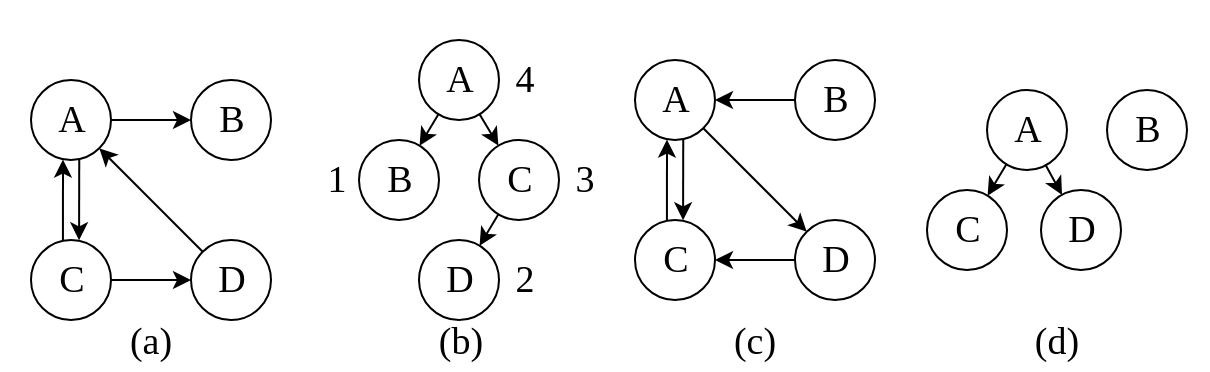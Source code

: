 <mxfile version="23.0.2" type="device">
  <diagram id="fUafRxIef-tSXUpMKm0c" name="第 1 页">
    <mxGraphModel dx="795" dy="562" grid="1" gridSize="10" guides="1" tooltips="1" connect="1" arrows="1" fold="1" page="1" pageScale="1" pageWidth="827" pageHeight="1169" math="0" shadow="0">
      <root>
        <mxCell id="0" />
        <mxCell id="1" parent="0" />
        <mxCell id="46" value="&lt;font style=&quot;font-size: 19px;&quot; face=&quot;Times New Roman&quot;&gt;(a)&lt;/font&gt;" style="rounded=0;whiteSpace=wrap;html=1;container=1;verticalAlign=bottom;strokeColor=none;fontFamily=Times New Roman;fontSize=19;fillColor=none;" parent="1" vertex="1">
          <mxGeometry x="70" y="320" width="151" height="170" as="geometry">
            <mxRectangle x="177" y="190" width="50" height="40" as="alternateBounds" />
          </mxGeometry>
        </mxCell>
        <mxCell id="25" value="" style="group" parent="46" vertex="1" connectable="0">
          <mxGeometry x="15.5" y="25" width="120" height="120" as="geometry" />
        </mxCell>
        <mxCell id="2" value="B" style="ellipse;whiteSpace=wrap;html=1;fontFamily=Times New Roman;fontSize=19;" parent="25" vertex="1">
          <mxGeometry x="80" width="40" height="40" as="geometry" />
        </mxCell>
        <mxCell id="6" style="edgeStyle=none;html=1;" parent="25" source="3" target="2" edge="1">
          <mxGeometry relative="1" as="geometry" />
        </mxCell>
        <mxCell id="3" value="A" style="ellipse;whiteSpace=wrap;html=1;fontFamily=Times New Roman;fontSize=19;" parent="25" vertex="1">
          <mxGeometry width="40" height="40" as="geometry" />
        </mxCell>
        <mxCell id="10" style="edgeStyle=none;html=1;exitX=0.399;exitY=0.003;exitDx=0;exitDy=0;exitPerimeter=0;entryX=0.4;entryY=0.995;entryDx=0;entryDy=0;entryPerimeter=0;" parent="25" source="4" target="3" edge="1">
          <mxGeometry relative="1" as="geometry" />
        </mxCell>
        <mxCell id="4" value="C" style="ellipse;whiteSpace=wrap;html=1;fontFamily=Times New Roman;fontSize=19;" parent="25" vertex="1">
          <mxGeometry y="80" width="40" height="40" as="geometry" />
        </mxCell>
        <mxCell id="9" style="edgeStyle=none;html=1;exitX=0.603;exitY=0.996;exitDx=0;exitDy=0;exitPerimeter=0;entryX=0.601;entryY=0.004;entryDx=0;entryDy=0;entryPerimeter=0;" parent="25" source="3" target="4" edge="1">
          <mxGeometry relative="1" as="geometry" />
        </mxCell>
        <mxCell id="8" style="edgeStyle=none;html=1;" parent="25" source="5" target="3" edge="1">
          <mxGeometry relative="1" as="geometry" />
        </mxCell>
        <mxCell id="5" value="D" style="ellipse;whiteSpace=wrap;html=1;fontFamily=Times New Roman;fontSize=19;" parent="25" vertex="1">
          <mxGeometry x="80" y="80" width="40" height="40" as="geometry" />
        </mxCell>
        <mxCell id="7" style="edgeStyle=none;html=1;" parent="25" source="4" target="5" edge="1">
          <mxGeometry relative="1" as="geometry" />
        </mxCell>
        <mxCell id="47" value="&lt;font style=&quot;font-size: 19px;&quot; face=&quot;Times New Roman&quot;&gt;(b)&lt;/font&gt;" style="rounded=0;whiteSpace=wrap;html=1;container=1;verticalAlign=bottom;strokeColor=none;fontFamily=Times New Roman;fontSize=19;fillColor=none;" parent="1" vertex="1">
          <mxGeometry x="221" y="320" width="158.5" height="170" as="geometry">
            <mxRectangle x="177" y="190" width="50" height="40" as="alternateBounds" />
          </mxGeometry>
        </mxCell>
        <mxCell id="50" value="" style="group" parent="47" vertex="1" connectable="0">
          <mxGeometry x="8.5" y="-15" width="134" height="160" as="geometry" />
        </mxCell>
        <mxCell id="11" value="A" style="ellipse;whiteSpace=wrap;html=1;fontFamily=Times New Roman;fontSize=19;" parent="50" vertex="1">
          <mxGeometry x="50" y="20" width="40" height="40" as="geometry" />
        </mxCell>
        <mxCell id="12" value="B" style="ellipse;whiteSpace=wrap;html=1;fontFamily=Times New Roman;fontSize=19;" parent="50" vertex="1">
          <mxGeometry x="20" y="70" width="40" height="40" as="geometry" />
        </mxCell>
        <mxCell id="13" style="edgeStyle=none;html=1;" parent="50" source="11" target="12" edge="1">
          <mxGeometry relative="1" as="geometry" />
        </mxCell>
        <mxCell id="14" value="C" style="ellipse;whiteSpace=wrap;html=1;fontFamily=Times New Roman;fontSize=19;" parent="50" vertex="1">
          <mxGeometry x="80" y="70" width="40" height="40" as="geometry" />
        </mxCell>
        <mxCell id="16" style="edgeStyle=none;html=1;" parent="50" source="11" target="14" edge="1">
          <mxGeometry relative="1" as="geometry" />
        </mxCell>
        <mxCell id="17" value="D" style="ellipse;whiteSpace=wrap;html=1;fontFamily=Times New Roman;fontSize=19;" parent="50" vertex="1">
          <mxGeometry x="50" y="120" width="40" height="40" as="geometry" />
        </mxCell>
        <mxCell id="18" style="edgeStyle=none;html=1;" parent="50" source="14" target="17" edge="1">
          <mxGeometry relative="1" as="geometry" />
        </mxCell>
        <mxCell id="22" value="1" style="text;html=1;align=center;verticalAlign=middle;resizable=0;points=[];autosize=1;strokeColor=none;fillColor=none;fontFamily=Times New Roman;fontSize=19;" parent="50" vertex="1">
          <mxGeometry x="-7" y="70" width="30" height="40" as="geometry" />
        </mxCell>
        <mxCell id="20" value="4" style="text;html=1;align=center;verticalAlign=middle;resizable=0;points=[];autosize=1;strokeColor=none;fillColor=none;fontFamily=Times New Roman;fontSize=19;" parent="50" vertex="1">
          <mxGeometry x="87" y="20" width="30" height="40" as="geometry" />
        </mxCell>
        <mxCell id="23" value="3" style="text;html=1;align=center;verticalAlign=middle;resizable=0;points=[];autosize=1;strokeColor=none;fillColor=none;fontFamily=Times New Roman;fontSize=19;" parent="47" vertex="1">
          <mxGeometry x="125.5" y="55" width="30" height="40" as="geometry" />
        </mxCell>
        <mxCell id="24" value="2" style="text;html=1;align=center;verticalAlign=middle;resizable=0;points=[];autosize=1;strokeColor=none;fillColor=none;fontFamily=Times New Roman;fontSize=19;" parent="47" vertex="1">
          <mxGeometry x="95.5" y="105" width="30" height="40" as="geometry" />
        </mxCell>
        <mxCell id="48" value="&lt;font style=&quot;font-size: 19px;&quot; face=&quot;Times New Roman&quot;&gt;(c)&lt;/font&gt;" style="rounded=0;whiteSpace=wrap;html=1;container=1;verticalAlign=bottom;strokeColor=none;fontFamily=Times New Roman;fontSize=19;fillColor=none;" parent="1" vertex="1">
          <mxGeometry x="372" y="320" width="151" height="170" as="geometry">
            <mxRectangle x="177" y="190" width="50" height="40" as="alternateBounds" />
          </mxGeometry>
        </mxCell>
        <mxCell id="51" value="" style="group" parent="48" vertex="1" connectable="0">
          <mxGeometry x="15.5" y="15" width="120" height="120" as="geometry" />
        </mxCell>
        <mxCell id="27" value="B" style="ellipse;whiteSpace=wrap;html=1;fontFamily=Times New Roman;fontSize=19;" parent="51" vertex="1">
          <mxGeometry x="80" width="40" height="40" as="geometry" />
        </mxCell>
        <mxCell id="29" value="A" style="ellipse;whiteSpace=wrap;html=1;fontFamily=Times New Roman;fontSize=19;" parent="51" vertex="1">
          <mxGeometry width="40" height="40" as="geometry" />
        </mxCell>
        <mxCell id="39" style="edgeStyle=none;html=1;fontFamily=Times New Roman;fontSize=19;" parent="51" source="27" target="29" edge="1">
          <mxGeometry relative="1" as="geometry" />
        </mxCell>
        <mxCell id="30" style="edgeStyle=none;html=1;exitX=0.399;exitY=0.003;exitDx=0;exitDy=0;exitPerimeter=0;entryX=0.4;entryY=0.995;entryDx=0;entryDy=0;entryPerimeter=0;" parent="51" source="31" target="29" edge="1">
          <mxGeometry relative="1" as="geometry" />
        </mxCell>
        <mxCell id="31" value="C" style="ellipse;whiteSpace=wrap;html=1;fontFamily=Times New Roman;fontSize=19;" parent="51" vertex="1">
          <mxGeometry y="80" width="40" height="40" as="geometry" />
        </mxCell>
        <mxCell id="32" style="edgeStyle=none;html=1;exitX=0.603;exitY=0.996;exitDx=0;exitDy=0;exitPerimeter=0;entryX=0.601;entryY=0.004;entryDx=0;entryDy=0;entryPerimeter=0;" parent="51" source="29" target="31" edge="1">
          <mxGeometry relative="1" as="geometry" />
        </mxCell>
        <mxCell id="37" style="edgeStyle=none;html=1;entryX=1;entryY=0.5;entryDx=0;entryDy=0;fontFamily=Times New Roman;fontSize=19;" parent="51" source="34" target="31" edge="1">
          <mxGeometry relative="1" as="geometry" />
        </mxCell>
        <mxCell id="34" value="D" style="ellipse;whiteSpace=wrap;html=1;fontFamily=Times New Roman;fontSize=19;" parent="51" vertex="1">
          <mxGeometry x="80" y="80" width="40" height="40" as="geometry" />
        </mxCell>
        <mxCell id="38" style="edgeStyle=none;html=1;fontFamily=Times New Roman;fontSize=19;" parent="51" source="29" target="34" edge="1">
          <mxGeometry relative="1" as="geometry" />
        </mxCell>
        <mxCell id="49" value="&lt;font style=&quot;font-size: 19px;&quot; face=&quot;Times New Roman&quot;&gt;(d)&lt;/font&gt;" style="rounded=0;whiteSpace=wrap;html=1;container=1;verticalAlign=bottom;strokeColor=none;fontFamily=Times New Roman;fontSize=19;fillColor=none;" parent="1" vertex="1">
          <mxGeometry x="523" y="320" width="151" height="170" as="geometry">
            <mxRectangle x="177" y="190" width="50" height="40" as="alternateBounds" />
          </mxGeometry>
        </mxCell>
        <mxCell id="52" value="" style="group" parent="49" vertex="1" connectable="0">
          <mxGeometry x="10.5" y="30" width="130" height="90" as="geometry" />
        </mxCell>
        <mxCell id="40" value="A" style="ellipse;whiteSpace=wrap;html=1;fontFamily=Times New Roman;fontSize=19;" parent="52" vertex="1">
          <mxGeometry x="30" width="40" height="40" as="geometry" />
        </mxCell>
        <mxCell id="41" value="C" style="ellipse;whiteSpace=wrap;html=1;fontFamily=Times New Roman;fontSize=19;" parent="52" vertex="1">
          <mxGeometry y="50" width="40" height="40" as="geometry" />
        </mxCell>
        <mxCell id="43" style="edgeStyle=none;html=1;fontFamily=Times New Roman;fontSize=19;" parent="52" source="40" target="41" edge="1">
          <mxGeometry relative="1" as="geometry" />
        </mxCell>
        <mxCell id="42" value="D" style="ellipse;whiteSpace=wrap;html=1;fontFamily=Times New Roman;fontSize=19;" parent="52" vertex="1">
          <mxGeometry x="57" y="50" width="40" height="40" as="geometry" />
        </mxCell>
        <mxCell id="44" style="edgeStyle=none;html=1;fontFamily=Times New Roman;fontSize=19;" parent="52" source="40" target="42" edge="1">
          <mxGeometry relative="1" as="geometry" />
        </mxCell>
        <mxCell id="45" value="B" style="ellipse;whiteSpace=wrap;html=1;fontFamily=Times New Roman;fontSize=19;" parent="52" vertex="1">
          <mxGeometry x="90" width="40" height="40" as="geometry" />
        </mxCell>
      </root>
    </mxGraphModel>
  </diagram>
</mxfile>
